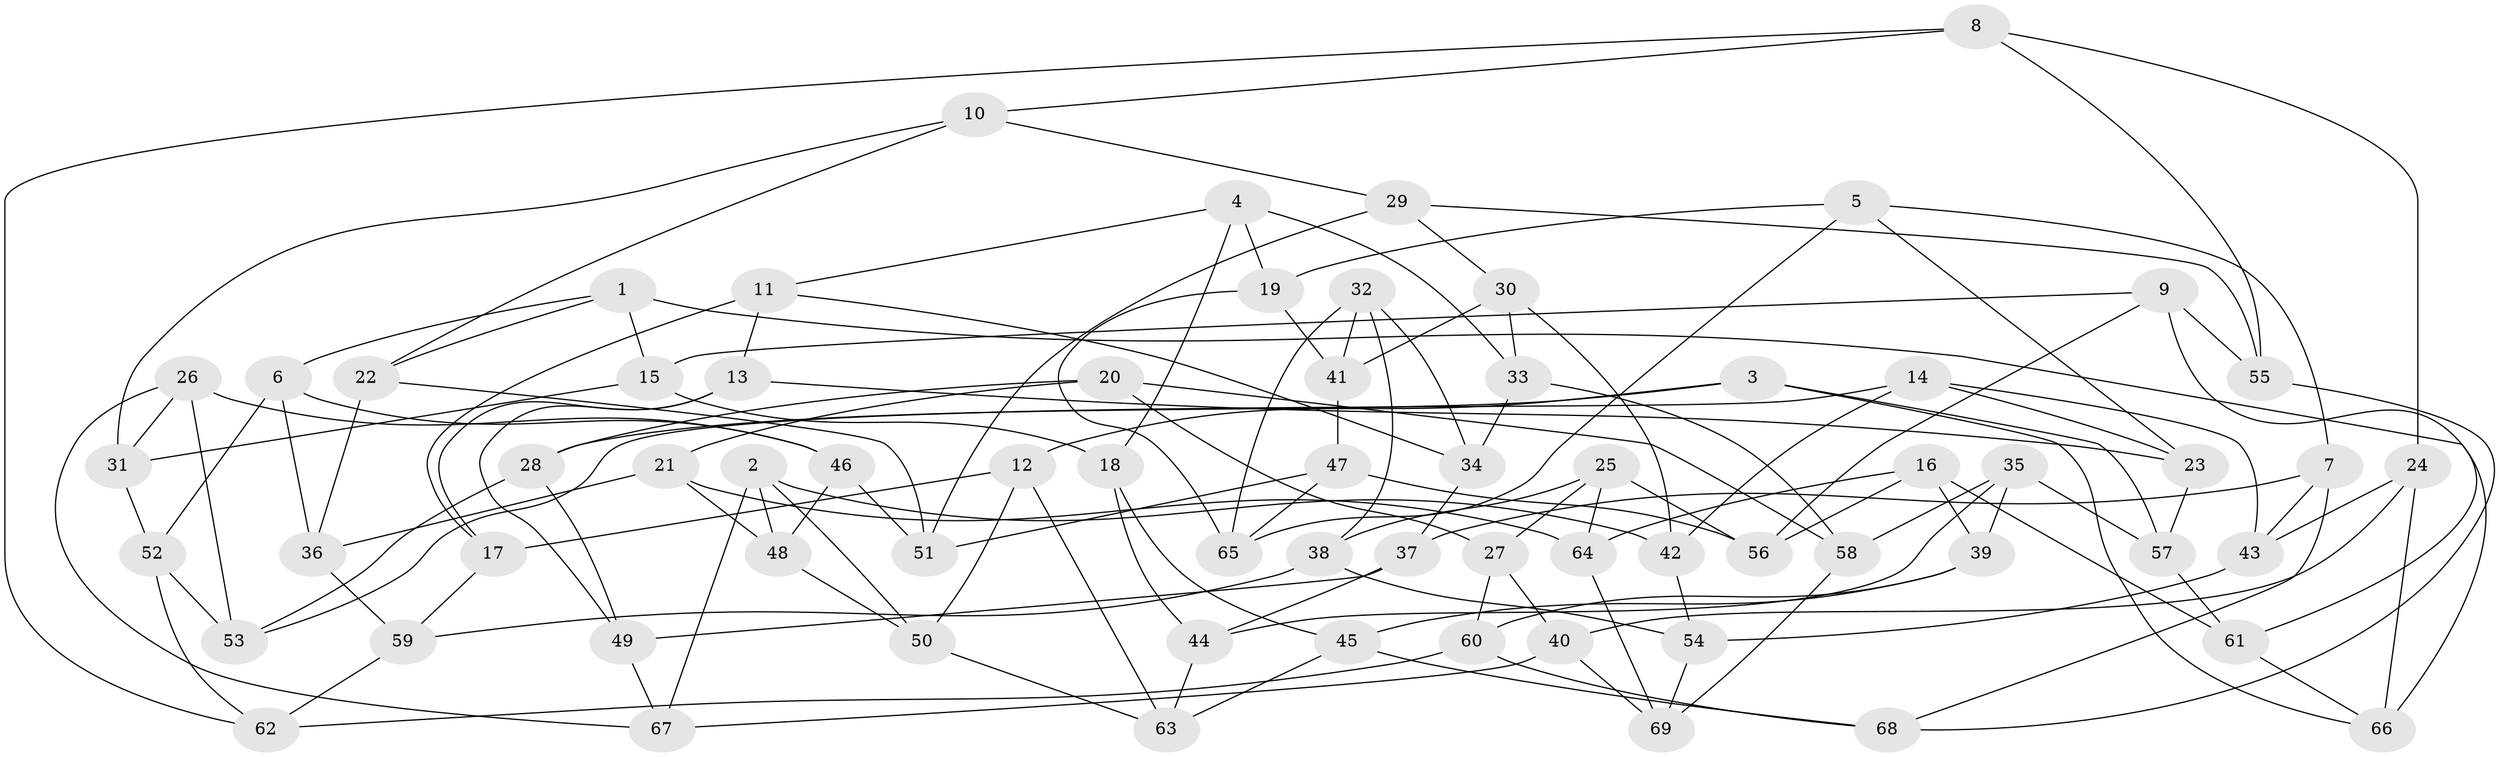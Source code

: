 // Generated by graph-tools (version 1.1) at 2025/03/03/09/25 03:03:09]
// undirected, 69 vertices, 138 edges
graph export_dot {
graph [start="1"]
  node [color=gray90,style=filled];
  1;
  2;
  3;
  4;
  5;
  6;
  7;
  8;
  9;
  10;
  11;
  12;
  13;
  14;
  15;
  16;
  17;
  18;
  19;
  20;
  21;
  22;
  23;
  24;
  25;
  26;
  27;
  28;
  29;
  30;
  31;
  32;
  33;
  34;
  35;
  36;
  37;
  38;
  39;
  40;
  41;
  42;
  43;
  44;
  45;
  46;
  47;
  48;
  49;
  50;
  51;
  52;
  53;
  54;
  55;
  56;
  57;
  58;
  59;
  60;
  61;
  62;
  63;
  64;
  65;
  66;
  67;
  68;
  69;
  1 -- 15;
  1 -- 22;
  1 -- 6;
  1 -- 66;
  2 -- 67;
  2 -- 42;
  2 -- 50;
  2 -- 48;
  3 -- 57;
  3 -- 12;
  3 -- 28;
  3 -- 66;
  4 -- 11;
  4 -- 18;
  4 -- 33;
  4 -- 19;
  5 -- 7;
  5 -- 23;
  5 -- 19;
  5 -- 65;
  6 -- 46;
  6 -- 36;
  6 -- 52;
  7 -- 68;
  7 -- 37;
  7 -- 43;
  8 -- 55;
  8 -- 24;
  8 -- 10;
  8 -- 62;
  9 -- 56;
  9 -- 15;
  9 -- 61;
  9 -- 55;
  10 -- 22;
  10 -- 31;
  10 -- 29;
  11 -- 17;
  11 -- 34;
  11 -- 13;
  12 -- 50;
  12 -- 63;
  12 -- 17;
  13 -- 49;
  13 -- 23;
  13 -- 17;
  14 -- 42;
  14 -- 23;
  14 -- 43;
  14 -- 53;
  15 -- 31;
  15 -- 18;
  16 -- 39;
  16 -- 56;
  16 -- 64;
  16 -- 61;
  17 -- 59;
  18 -- 45;
  18 -- 44;
  19 -- 41;
  19 -- 65;
  20 -- 28;
  20 -- 21;
  20 -- 58;
  20 -- 27;
  21 -- 36;
  21 -- 64;
  21 -- 48;
  22 -- 36;
  22 -- 51;
  23 -- 57;
  24 -- 43;
  24 -- 40;
  24 -- 66;
  25 -- 38;
  25 -- 27;
  25 -- 64;
  25 -- 56;
  26 -- 46;
  26 -- 67;
  26 -- 53;
  26 -- 31;
  27 -- 40;
  27 -- 60;
  28 -- 53;
  28 -- 49;
  29 -- 51;
  29 -- 30;
  29 -- 55;
  30 -- 33;
  30 -- 41;
  30 -- 42;
  31 -- 52;
  32 -- 41;
  32 -- 34;
  32 -- 38;
  32 -- 65;
  33 -- 34;
  33 -- 58;
  34 -- 37;
  35 -- 58;
  35 -- 44;
  35 -- 57;
  35 -- 39;
  36 -- 59;
  37 -- 44;
  37 -- 49;
  38 -- 59;
  38 -- 54;
  39 -- 45;
  39 -- 60;
  40 -- 67;
  40 -- 69;
  41 -- 47;
  42 -- 54;
  43 -- 54;
  44 -- 63;
  45 -- 63;
  45 -- 68;
  46 -- 51;
  46 -- 48;
  47 -- 56;
  47 -- 51;
  47 -- 65;
  48 -- 50;
  49 -- 67;
  50 -- 63;
  52 -- 62;
  52 -- 53;
  54 -- 69;
  55 -- 68;
  57 -- 61;
  58 -- 69;
  59 -- 62;
  60 -- 68;
  60 -- 62;
  61 -- 66;
  64 -- 69;
}
